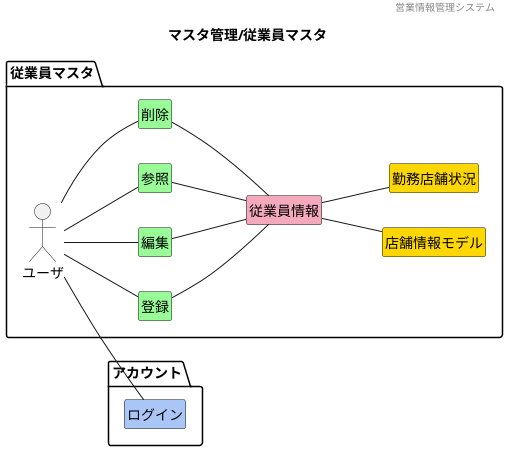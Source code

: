 @startuml images/マスタ管理/従業員マスタ
' ヘッダー
header 営業情報管理システム
' タイトル
title マスタ管理/従業員マスタ
' 
hide circle
' 
hide method
hide members
left to right direction

package "アカウント"{
    class "ログイン" #A9C6F6
}

package "従業員マスタ"{
    mix_actor "ユーザ"
    class "登録" #98fb98
    class "編集" #98fb98
    class "参照" #98fb98
    class "削除" #98fb98
    class "従業員情報" #F5A9BC
    class "店舗情報モデル" #ffd700
    class "勤務店舗状況" #ffd700

    ユーザ -- 参照
    ユーザ -- 登録
    ユーザ -- 編集
    ユーザ -- 削除
    参照 -- 従業員情報
    登録 -- 従業員情報
    編集 -- 従業員情報
    削除 -- 従業員情報
    従業員情報 -- 店舗情報モデル
    従業員情報 -- 勤務店舗状況

    従業員情報 : 従業員番号
    従業員情報 : 氏名
    従業員情報 : 住所
    従業員情報 : 電話番号
    従業員情報 : 性別
    従業員情報 : 年齢
    従業員情報 : 生年月日
    従業員情報 : 主な店舗
    勤務店舗状況 : 店舗名
    勤務店舗状況 : 従業員数
    勤務店舗状況 : 責任者
    店舗情報モデル : 店舗名
    店舗情報モデル : 住所
    店舗情報モデル : 連絡先
    店舗情報モデル : 店長
    店舗情報モデル : 主な従業員
}

ユーザ -- ログイン





@enduml